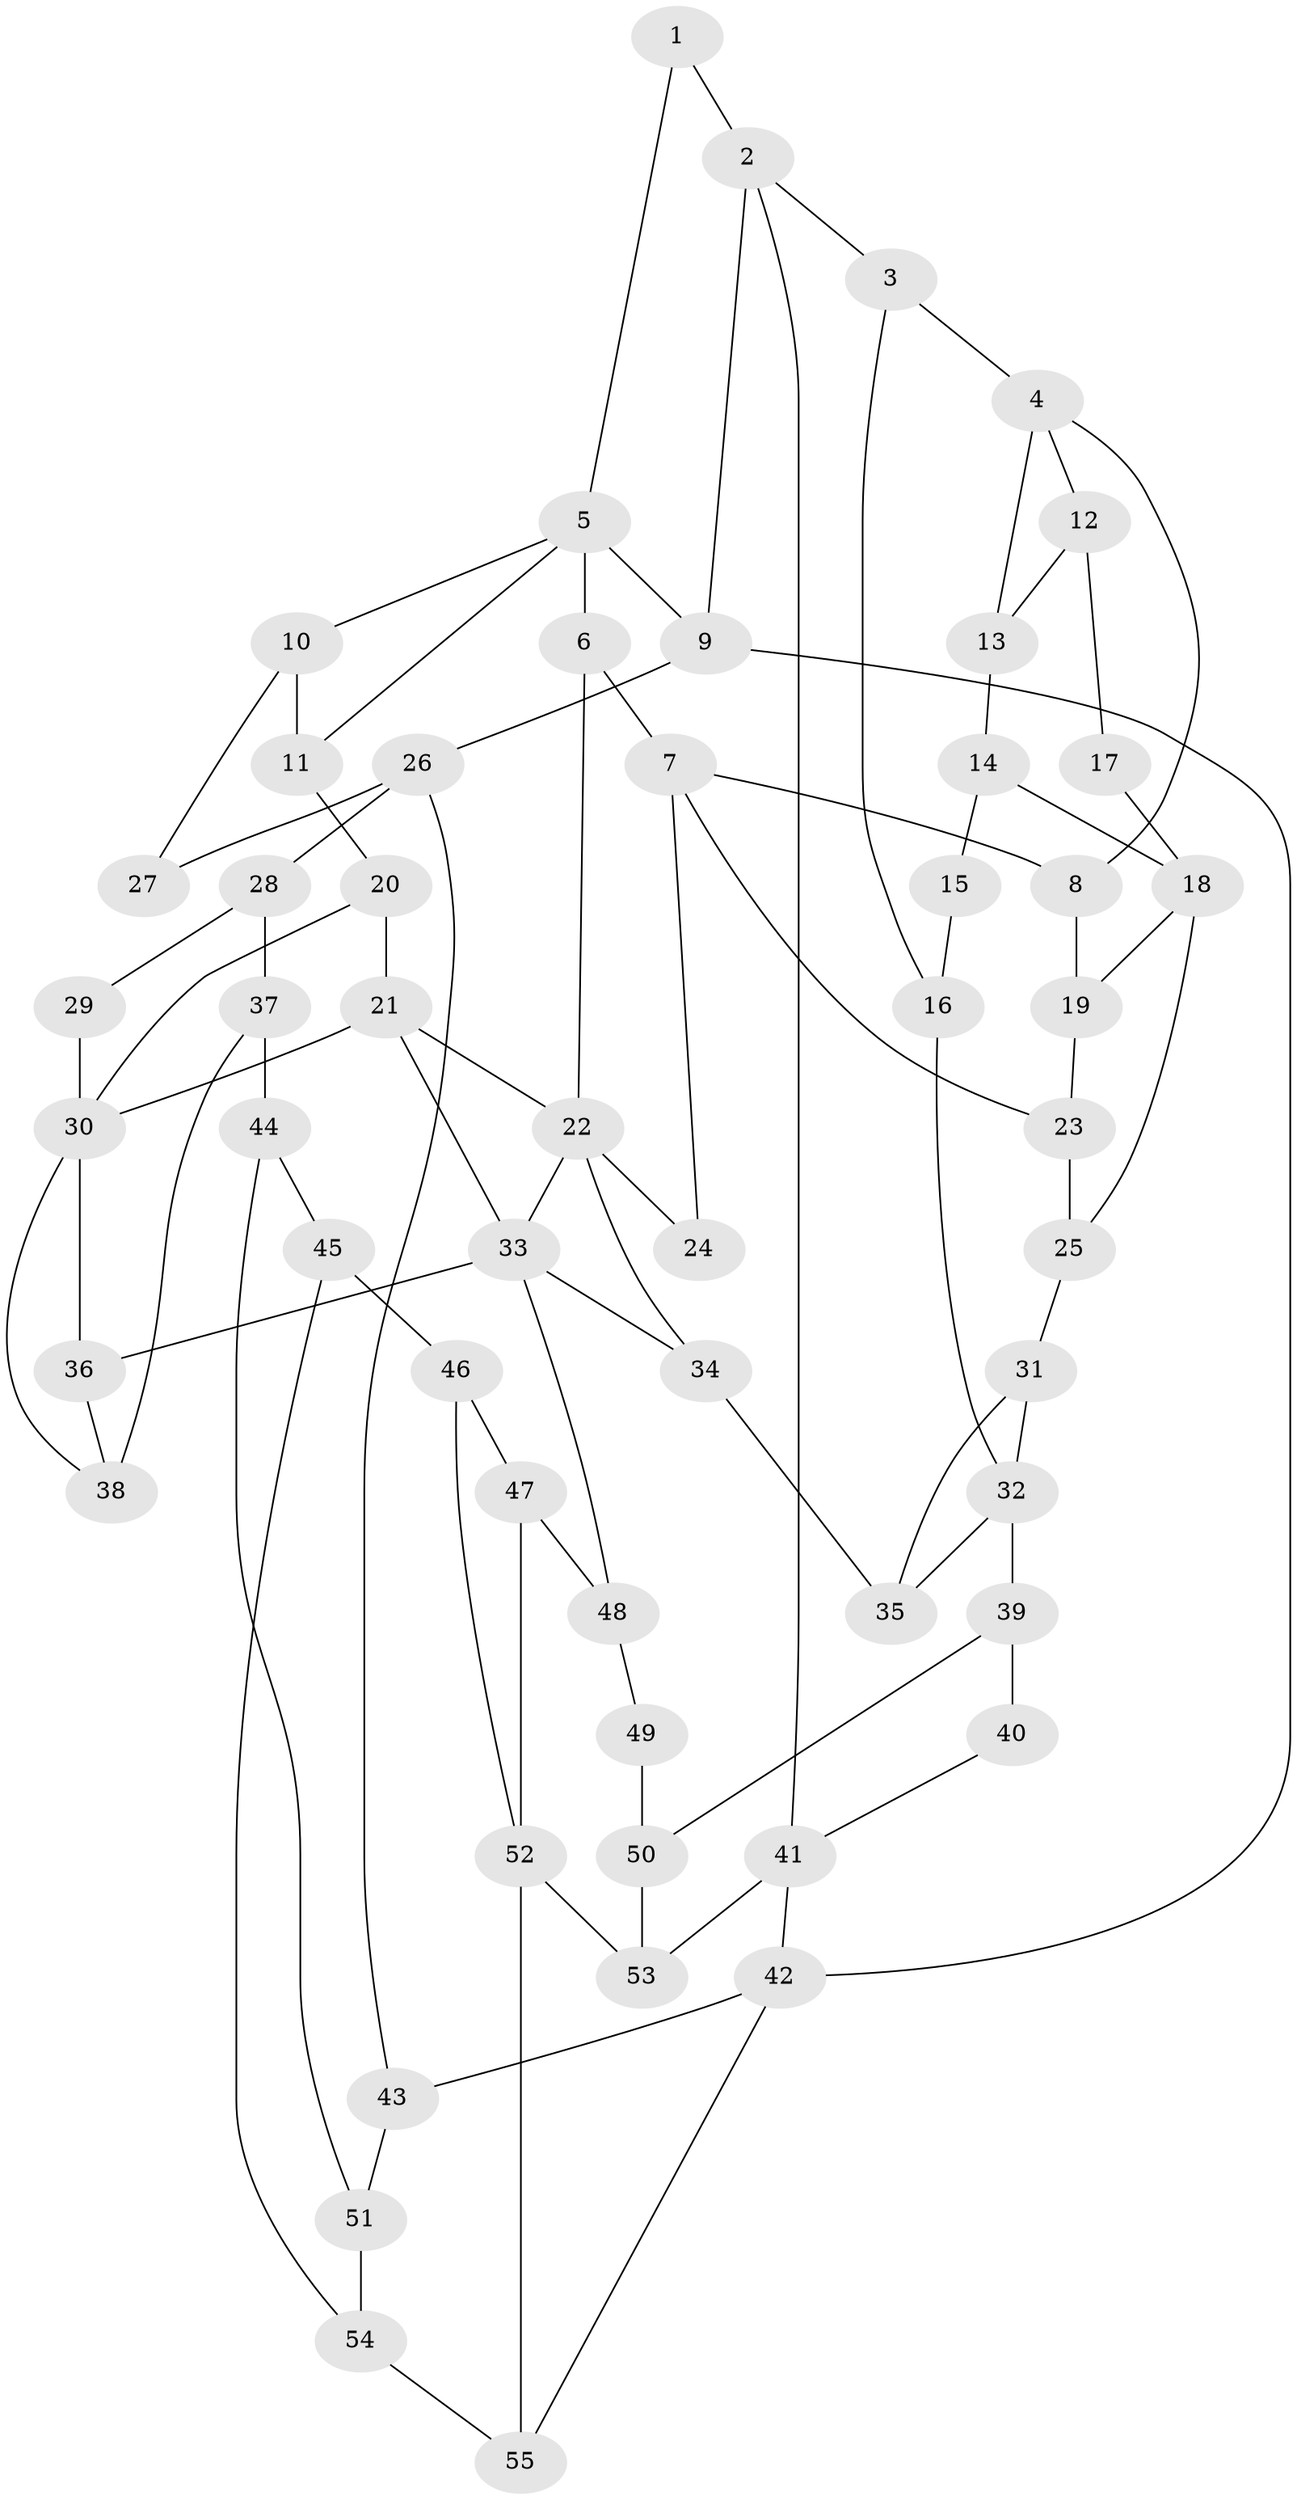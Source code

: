 // original degree distribution, {3: 0.02727272727272727, 6: 0.22727272727272727, 5: 0.5181818181818182, 4: 0.22727272727272727}
// Generated by graph-tools (version 1.1) at 2025/38/03/09/25 02:38:21]
// undirected, 55 vertices, 88 edges
graph export_dot {
graph [start="1"]
  node [color=gray90,style=filled];
  1;
  2;
  3;
  4;
  5;
  6;
  7;
  8;
  9;
  10;
  11;
  12;
  13;
  14;
  15;
  16;
  17;
  18;
  19;
  20;
  21;
  22;
  23;
  24;
  25;
  26;
  27;
  28;
  29;
  30;
  31;
  32;
  33;
  34;
  35;
  36;
  37;
  38;
  39;
  40;
  41;
  42;
  43;
  44;
  45;
  46;
  47;
  48;
  49;
  50;
  51;
  52;
  53;
  54;
  55;
  1 -- 2 [weight=1.0];
  1 -- 5 [weight=1.0];
  2 -- 3 [weight=1.0];
  2 -- 9 [weight=1.0];
  2 -- 41 [weight=1.0];
  3 -- 4 [weight=1.0];
  3 -- 16 [weight=1.0];
  4 -- 8 [weight=1.0];
  4 -- 12 [weight=1.0];
  4 -- 13 [weight=1.0];
  5 -- 6 [weight=2.0];
  5 -- 9 [weight=1.0];
  5 -- 10 [weight=1.0];
  5 -- 11 [weight=1.0];
  6 -- 7 [weight=2.0];
  6 -- 22 [weight=1.0];
  7 -- 8 [weight=1.0];
  7 -- 23 [weight=1.0];
  7 -- 24 [weight=2.0];
  8 -- 19 [weight=1.0];
  9 -- 26 [weight=1.0];
  9 -- 42 [weight=1.0];
  10 -- 11 [weight=1.0];
  10 -- 27 [weight=1.0];
  11 -- 20 [weight=1.0];
  12 -- 13 [weight=1.0];
  12 -- 17 [weight=1.0];
  13 -- 14 [weight=1.0];
  14 -- 15 [weight=2.0];
  14 -- 18 [weight=2.0];
  15 -- 16 [weight=1.0];
  16 -- 32 [weight=1.0];
  17 -- 18 [weight=2.0];
  18 -- 19 [weight=1.0];
  18 -- 25 [weight=1.0];
  19 -- 23 [weight=1.0];
  20 -- 21 [weight=1.0];
  20 -- 30 [weight=1.0];
  21 -- 22 [weight=1.0];
  21 -- 30 [weight=1.0];
  21 -- 33 [weight=1.0];
  22 -- 24 [weight=1.0];
  22 -- 33 [weight=1.0];
  22 -- 34 [weight=1.0];
  23 -- 25 [weight=1.0];
  25 -- 31 [weight=1.0];
  26 -- 27 [weight=2.0];
  26 -- 28 [weight=2.0];
  26 -- 43 [weight=1.0];
  28 -- 29 [weight=1.0];
  28 -- 37 [weight=2.0];
  29 -- 30 [weight=2.0];
  30 -- 36 [weight=1.0];
  30 -- 38 [weight=1.0];
  31 -- 32 [weight=1.0];
  31 -- 35 [weight=1.0];
  32 -- 35 [weight=1.0];
  32 -- 39 [weight=2.0];
  33 -- 34 [weight=1.0];
  33 -- 36 [weight=1.0];
  33 -- 48 [weight=2.0];
  34 -- 35 [weight=1.0];
  36 -- 38 [weight=1.0];
  37 -- 38 [weight=2.0];
  37 -- 44 [weight=2.0];
  39 -- 40 [weight=2.0];
  39 -- 50 [weight=2.0];
  40 -- 41 [weight=1.0];
  41 -- 42 [weight=1.0];
  41 -- 53 [weight=1.0];
  42 -- 43 [weight=1.0];
  42 -- 55 [weight=1.0];
  43 -- 51 [weight=1.0];
  44 -- 45 [weight=1.0];
  44 -- 51 [weight=1.0];
  45 -- 46 [weight=2.0];
  45 -- 54 [weight=1.0];
  46 -- 47 [weight=2.0];
  46 -- 52 [weight=1.0];
  47 -- 48 [weight=2.0];
  47 -- 52 [weight=1.0];
  48 -- 49 [weight=1.0];
  49 -- 50 [weight=2.0];
  50 -- 53 [weight=2.0];
  51 -- 54 [weight=1.0];
  52 -- 53 [weight=2.0];
  52 -- 55 [weight=1.0];
  54 -- 55 [weight=1.0];
}
